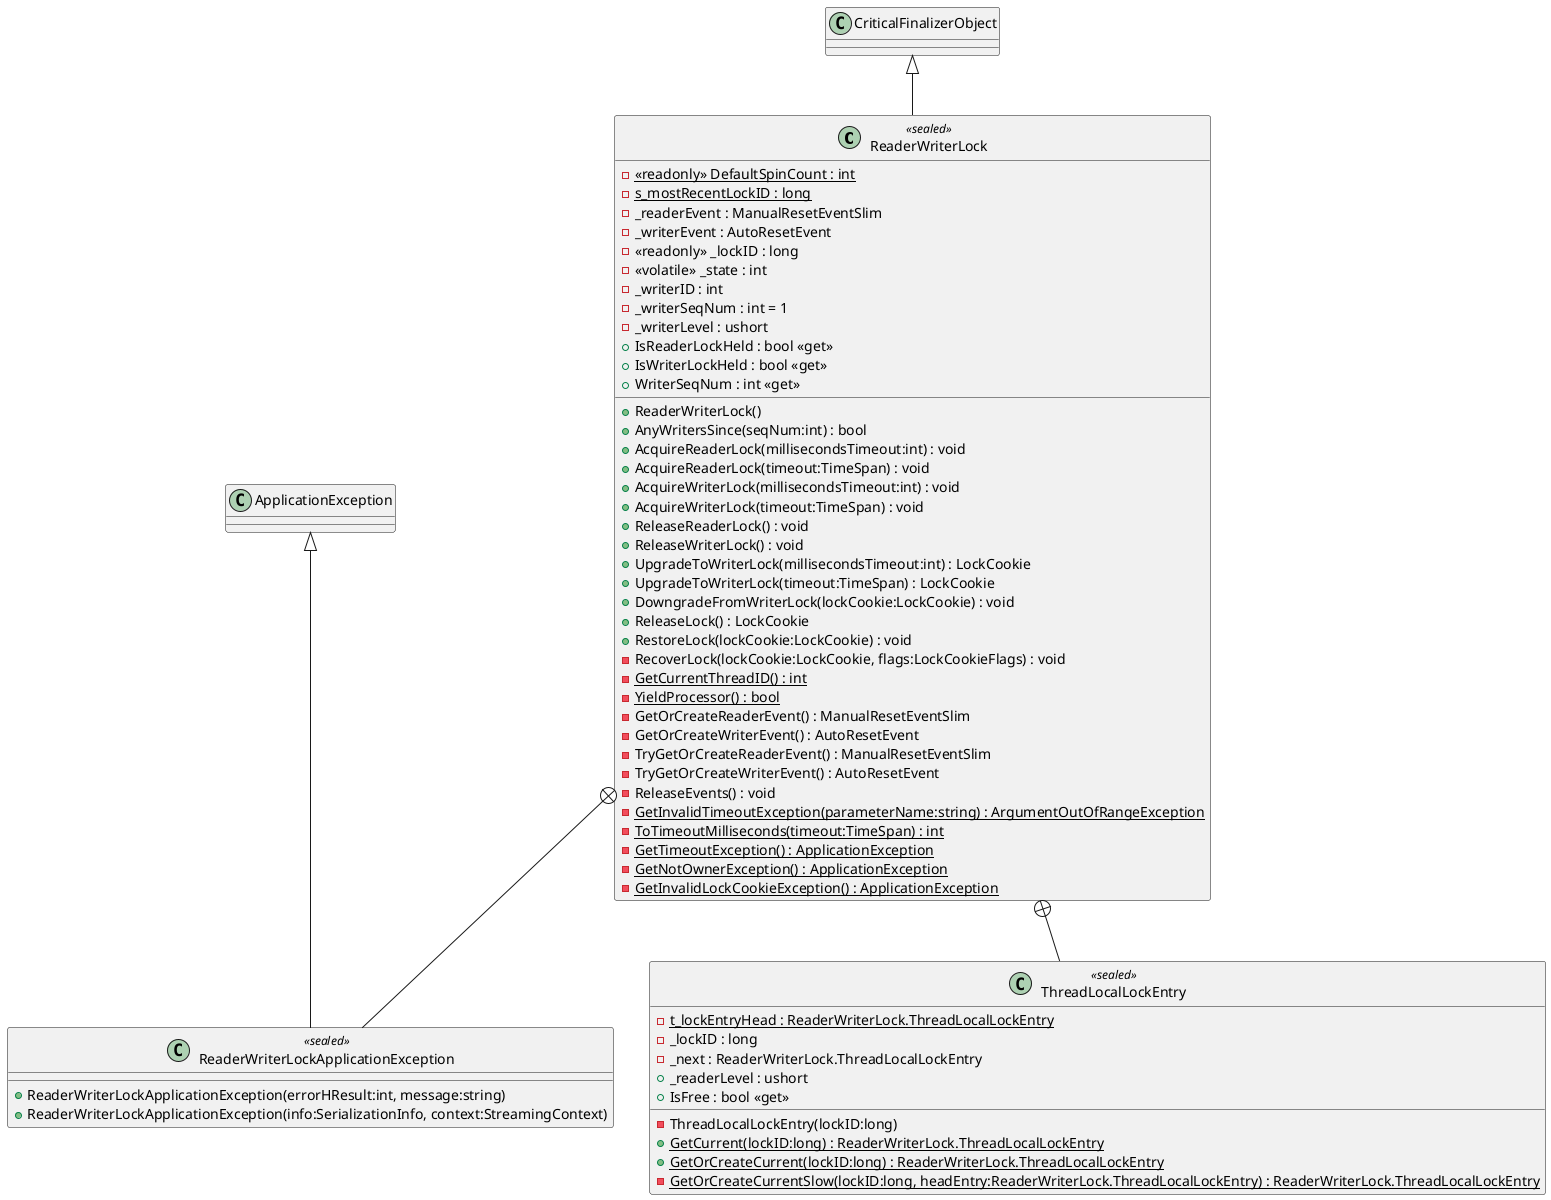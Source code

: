 @startuml
class ReaderWriterLock <<sealed>> {
    - {static} <<readonly>> DefaultSpinCount : int
    - {static} s_mostRecentLockID : long
    - _readerEvent : ManualResetEventSlim
    - _writerEvent : AutoResetEvent
    - <<readonly>> _lockID : long
    - <<volatile>> _state : int
    - _writerID : int
    - _writerSeqNum : int = 1
    - _writerLevel : ushort
    + ReaderWriterLock()
    + IsReaderLockHeld : bool <<get>>
    + IsWriterLockHeld : bool <<get>>
    + WriterSeqNum : int <<get>>
    + AnyWritersSince(seqNum:int) : bool
    + AcquireReaderLock(millisecondsTimeout:int) : void
    + AcquireReaderLock(timeout:TimeSpan) : void
    + AcquireWriterLock(millisecondsTimeout:int) : void
    + AcquireWriterLock(timeout:TimeSpan) : void
    + ReleaseReaderLock() : void
    + ReleaseWriterLock() : void
    + UpgradeToWriterLock(millisecondsTimeout:int) : LockCookie
    + UpgradeToWriterLock(timeout:TimeSpan) : LockCookie
    + DowngradeFromWriterLock(lockCookie:LockCookie) : void
    + ReleaseLock() : LockCookie
    + RestoreLock(lockCookie:LockCookie) : void
    - RecoverLock(lockCookie:LockCookie, flags:LockCookieFlags) : void
    - {static} GetCurrentThreadID() : int
    - {static} YieldProcessor() : bool
    - GetOrCreateReaderEvent() : ManualResetEventSlim
    - GetOrCreateWriterEvent() : AutoResetEvent
    - TryGetOrCreateReaderEvent() : ManualResetEventSlim
    - TryGetOrCreateWriterEvent() : AutoResetEvent
    - ReleaseEvents() : void
    - {static} GetInvalidTimeoutException(parameterName:string) : ArgumentOutOfRangeException
    - {static} ToTimeoutMilliseconds(timeout:TimeSpan) : int
    - {static} GetTimeoutException() : ApplicationException
    - {static} GetNotOwnerException() : ApplicationException
    - {static} GetInvalidLockCookieException() : ApplicationException
}
class ReaderWriterLockApplicationException <<sealed>> {
    + ReaderWriterLockApplicationException(errorHResult:int, message:string)
    + ReaderWriterLockApplicationException(info:SerializationInfo, context:StreamingContext)
}
class ThreadLocalLockEntry <<sealed>> {
    - {static} t_lockEntryHead : ReaderWriterLock.ThreadLocalLockEntry
    - _lockID : long
    - _next : ReaderWriterLock.ThreadLocalLockEntry
    + _readerLevel : ushort
    - ThreadLocalLockEntry(lockID:long)
    + IsFree : bool <<get>>
    + {static} GetCurrent(lockID:long) : ReaderWriterLock.ThreadLocalLockEntry
    + {static} GetOrCreateCurrent(lockID:long) : ReaderWriterLock.ThreadLocalLockEntry
    - {static} GetOrCreateCurrentSlow(lockID:long, headEntry:ReaderWriterLock.ThreadLocalLockEntry) : ReaderWriterLock.ThreadLocalLockEntry
}
CriticalFinalizerObject <|-- ReaderWriterLock
ReaderWriterLock +-- ReaderWriterLockApplicationException
ApplicationException <|-- ReaderWriterLockApplicationException
ReaderWriterLock +-- ThreadLocalLockEntry
@enduml
